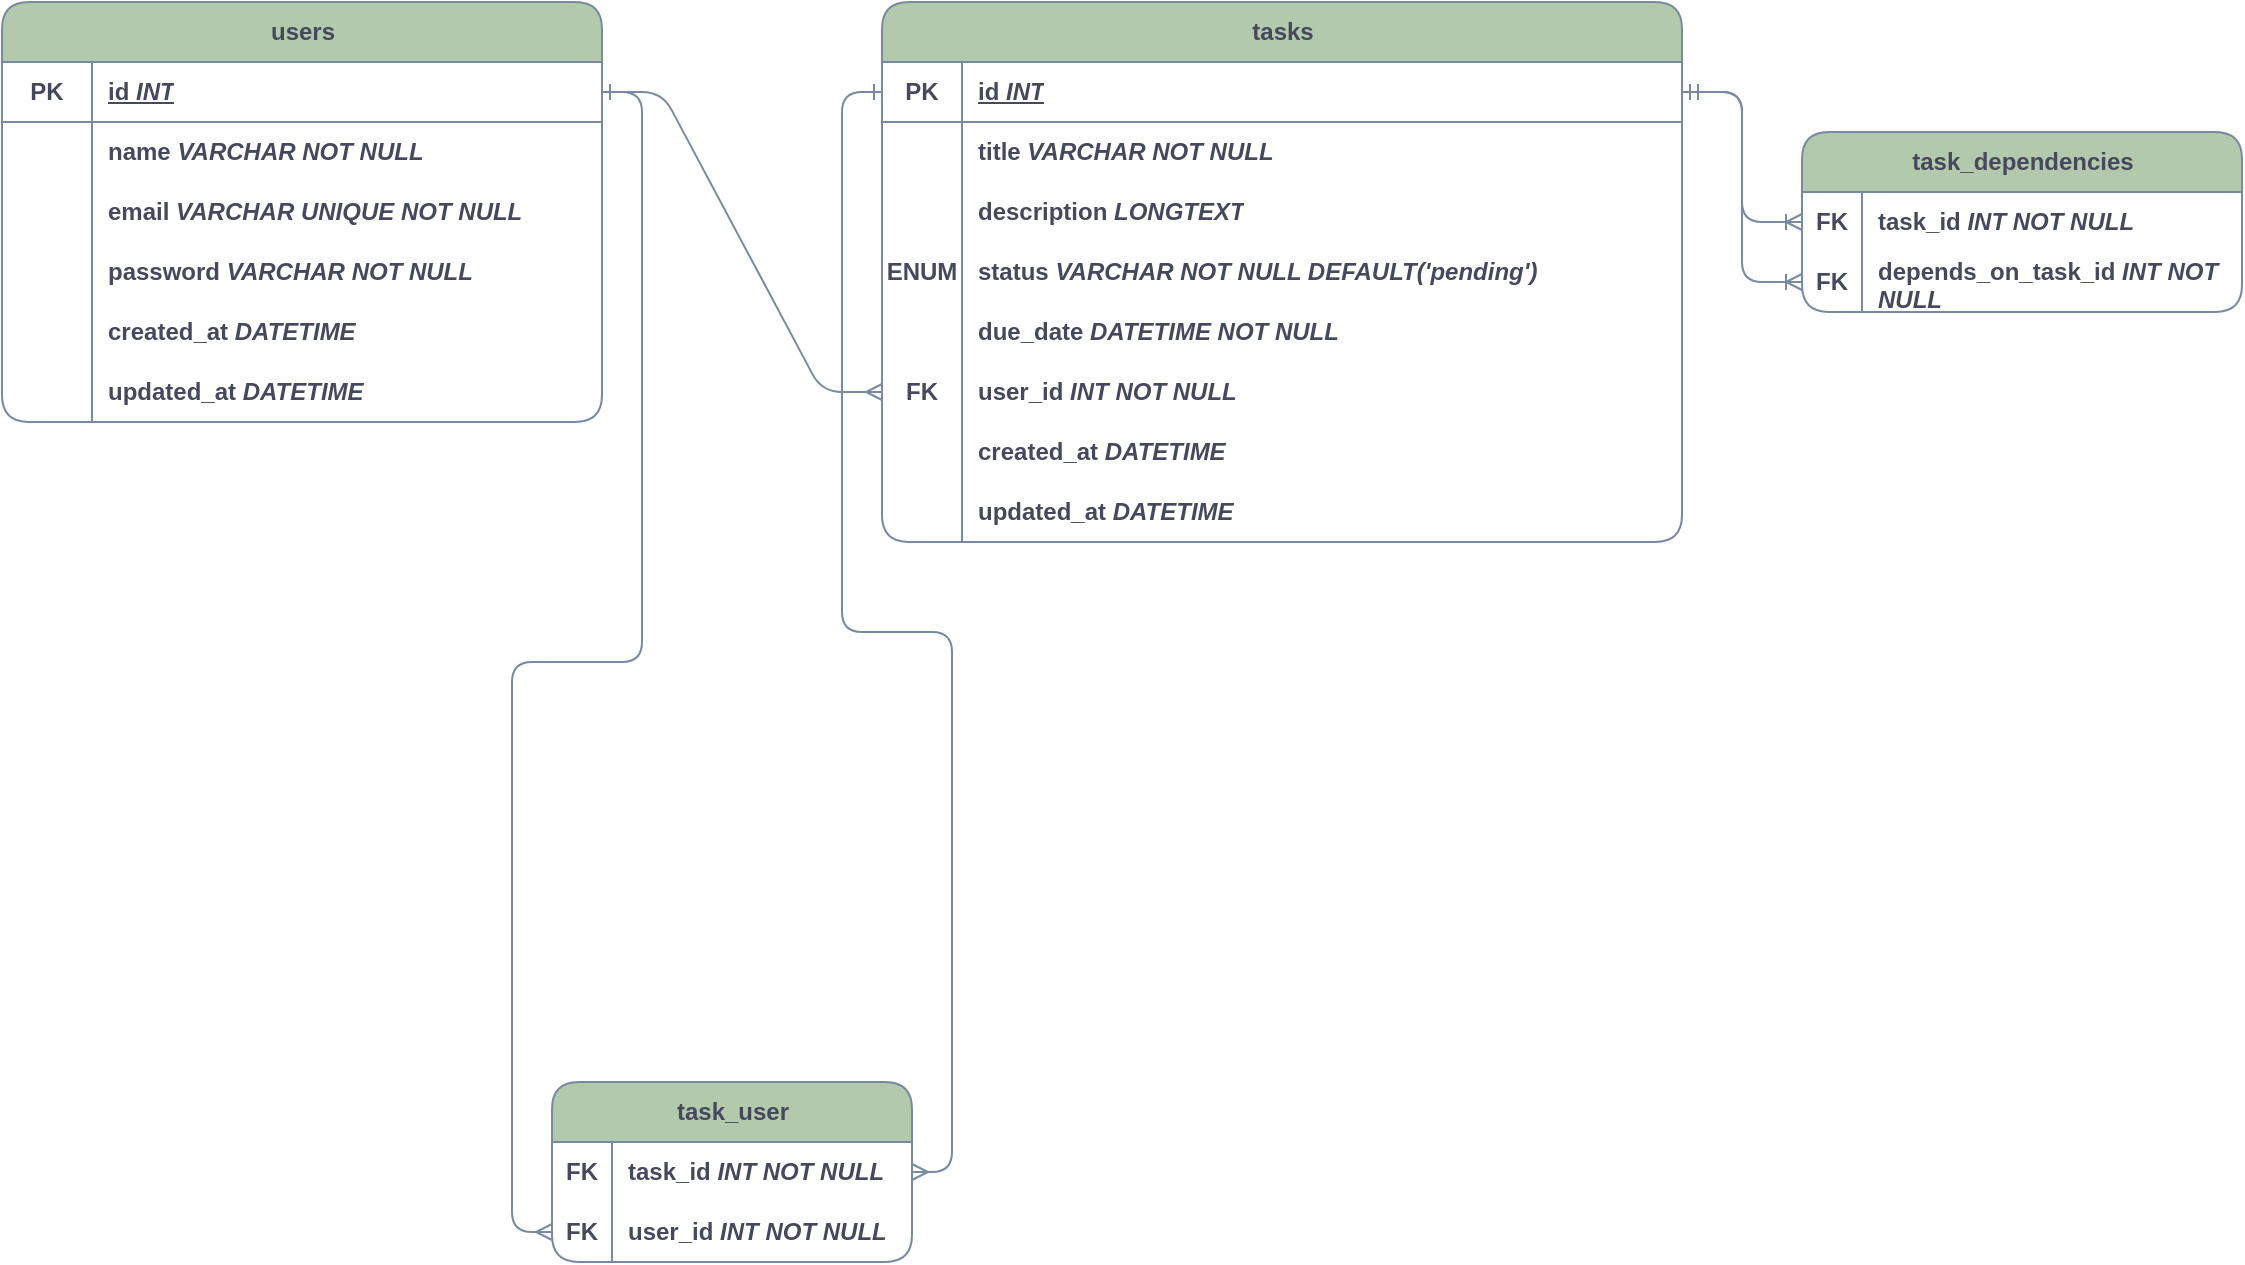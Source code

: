 <mxfile>
    <diagram name="Page-1" id="SqR4hVccXnrO5Ntym3z0">
        <mxGraphModel dx="1832" dy="487" grid="1" gridSize="10" guides="1" tooltips="1" connect="1" arrows="1" fold="1" page="1" pageScale="1" pageWidth="850" pageHeight="1100" math="0" shadow="0" adaptiveColors="auto">
            <root>
                <mxCell id="0"/>
                <mxCell id="1" parent="0"/>
                <mxCell id="v2qOSe7IETi9uTHpI6vr-11" value="users" style="shape=table;startSize=30;container=1;collapsible=1;childLayout=tableLayout;fixedRows=1;rowLines=0;fontStyle=1;align=center;resizeLast=1;html=1;fillColor=#B2C9AB;fontColor=#46495D;strokeColor=#788AA3;movable=1;resizable=1;rotatable=1;deletable=1;editable=1;locked=0;connectable=1;labelBackgroundColor=none;rounded=1;" parent="1" vertex="1">
                    <mxGeometry x="-30" y="60" width="300" height="210" as="geometry">
                        <mxRectangle x="245" y="110" width="70" height="30" as="alternateBounds"/>
                    </mxGeometry>
                </mxCell>
                <mxCell id="v2qOSe7IETi9uTHpI6vr-12" value="" style="shape=tableRow;horizontal=0;startSize=0;swimlaneHead=0;swimlaneBody=0;collapsible=0;dropTarget=0;points=[[0,0.5],[1,0.5]];portConstraint=eastwest;top=0;left=0;right=0;bottom=1;fillColor=none;labelBackgroundColor=none;strokeColor=#788AA3;fontColor=#46495D;rounded=1;" parent="v2qOSe7IETi9uTHpI6vr-11" vertex="1">
                    <mxGeometry y="30" width="300" height="30" as="geometry"/>
                </mxCell>
                <mxCell id="v2qOSe7IETi9uTHpI6vr-13" value="PK" style="shape=partialRectangle;connectable=0;top=0;left=0;bottom=0;right=0;fontStyle=1;overflow=hidden;whiteSpace=wrap;html=1;fillColor=none;labelBackgroundColor=none;strokeColor=#788AA3;fontColor=#46495D;rounded=1;" parent="v2qOSe7IETi9uTHpI6vr-12" vertex="1">
                    <mxGeometry width="45" height="30" as="geometry">
                        <mxRectangle width="45" height="30" as="alternateBounds"/>
                    </mxGeometry>
                </mxCell>
                <mxCell id="v2qOSe7IETi9uTHpI6vr-14" value="id &lt;i&gt;INT&lt;/i&gt;" style="shape=partialRectangle;connectable=0;top=0;left=0;bottom=0;right=0;align=left;spacingLeft=6;fontStyle=5;overflow=hidden;whiteSpace=wrap;html=1;fillColor=none;labelBackgroundColor=none;strokeColor=#788AA3;fontColor=#46495D;rounded=1;" parent="v2qOSe7IETi9uTHpI6vr-12" vertex="1">
                    <mxGeometry x="45" width="255" height="30" as="geometry">
                        <mxRectangle width="255" height="30" as="alternateBounds"/>
                    </mxGeometry>
                </mxCell>
                <mxCell id="v2qOSe7IETi9uTHpI6vr-18" value="" style="shape=tableRow;horizontal=0;startSize=0;swimlaneHead=0;swimlaneBody=0;collapsible=0;dropTarget=0;points=[[0,0.5],[1,0.5]];portConstraint=eastwest;top=0;left=0;right=0;bottom=0;fillColor=none;labelBackgroundColor=none;strokeColor=#788AA3;fontColor=#46495D;rounded=1;" parent="v2qOSe7IETi9uTHpI6vr-11" vertex="1">
                    <mxGeometry y="60" width="300" height="30" as="geometry"/>
                </mxCell>
                <mxCell id="v2qOSe7IETi9uTHpI6vr-19" value="" style="shape=partialRectangle;connectable=0;top=0;left=0;bottom=0;right=0;editable=1;overflow=hidden;whiteSpace=wrap;html=1;fillColor=none;labelBackgroundColor=none;strokeColor=#788AA3;fontColor=#46495D;rounded=1;" parent="v2qOSe7IETi9uTHpI6vr-18" vertex="1">
                    <mxGeometry width="45" height="30" as="geometry">
                        <mxRectangle width="45" height="30" as="alternateBounds"/>
                    </mxGeometry>
                </mxCell>
                <mxCell id="v2qOSe7IETi9uTHpI6vr-20" value="&lt;b&gt;name &lt;i&gt;VARCHAR&amp;nbsp;&lt;/i&gt;&lt;/b&gt;&lt;b&gt;&lt;i&gt;NOT NULL&lt;/i&gt;&lt;/b&gt;" style="shape=partialRectangle;connectable=0;top=0;left=0;bottom=0;right=0;align=left;spacingLeft=6;overflow=hidden;whiteSpace=wrap;html=1;fillColor=none;labelBackgroundColor=none;strokeColor=#788AA3;fontColor=#46495D;rounded=1;" parent="v2qOSe7IETi9uTHpI6vr-18" vertex="1">
                    <mxGeometry x="45" width="255" height="30" as="geometry">
                        <mxRectangle width="255" height="30" as="alternateBounds"/>
                    </mxGeometry>
                </mxCell>
                <mxCell id="lDoZbxkFsc1NyXWsAPCS-1" style="shape=tableRow;horizontal=0;startSize=0;swimlaneHead=0;swimlaneBody=0;collapsible=0;dropTarget=0;points=[[0,0.5],[1,0.5]];portConstraint=eastwest;top=0;left=0;right=0;bottom=0;fillColor=none;labelBackgroundColor=none;strokeColor=#788AA3;fontColor=#46495D;rounded=1;" parent="v2qOSe7IETi9uTHpI6vr-11" vertex="1">
                    <mxGeometry y="90" width="300" height="30" as="geometry"/>
                </mxCell>
                <mxCell id="lDoZbxkFsc1NyXWsAPCS-2" style="shape=partialRectangle;connectable=0;top=0;left=0;bottom=0;right=0;editable=1;overflow=hidden;whiteSpace=wrap;html=1;fillColor=none;labelBackgroundColor=none;strokeColor=#788AA3;fontColor=#46495D;rounded=1;" parent="lDoZbxkFsc1NyXWsAPCS-1" vertex="1">
                    <mxGeometry width="45" height="30" as="geometry">
                        <mxRectangle width="45" height="30" as="alternateBounds"/>
                    </mxGeometry>
                </mxCell>
                <mxCell id="lDoZbxkFsc1NyXWsAPCS-3" value="&lt;b&gt;email &lt;i&gt;VARCHAR UNIQUE&amp;nbsp;&lt;/i&gt;&lt;/b&gt;&lt;b&gt;&lt;i&gt;NOT NULL&lt;/i&gt;&lt;/b&gt;" style="shape=partialRectangle;connectable=0;top=0;left=0;bottom=0;right=0;align=left;spacingLeft=6;overflow=hidden;whiteSpace=wrap;html=1;fillColor=none;labelBackgroundColor=none;strokeColor=#788AA3;fontColor=#46495D;rounded=1;" parent="lDoZbxkFsc1NyXWsAPCS-1" vertex="1">
                    <mxGeometry x="45" width="255" height="30" as="geometry">
                        <mxRectangle width="255" height="30" as="alternateBounds"/>
                    </mxGeometry>
                </mxCell>
                <mxCell id="v2qOSe7IETi9uTHpI6vr-68" style="shape=tableRow;horizontal=0;startSize=0;swimlaneHead=0;swimlaneBody=0;collapsible=0;dropTarget=0;points=[[0,0.5],[1,0.5]];portConstraint=eastwest;top=0;left=0;right=0;bottom=0;fillColor=none;labelBackgroundColor=none;strokeColor=#788AA3;fontColor=#46495D;rounded=1;" parent="v2qOSe7IETi9uTHpI6vr-11" vertex="1">
                    <mxGeometry y="120" width="300" height="30" as="geometry"/>
                </mxCell>
                <mxCell id="v2qOSe7IETi9uTHpI6vr-69" style="shape=partialRectangle;connectable=0;top=0;left=0;bottom=0;right=0;editable=1;overflow=hidden;whiteSpace=wrap;html=1;fillColor=none;labelBackgroundColor=none;strokeColor=#788AA3;fontColor=#46495D;rounded=1;" parent="v2qOSe7IETi9uTHpI6vr-68" vertex="1">
                    <mxGeometry width="45" height="30" as="geometry">
                        <mxRectangle width="45" height="30" as="alternateBounds"/>
                    </mxGeometry>
                </mxCell>
                <mxCell id="v2qOSe7IETi9uTHpI6vr-70" value="&lt;b&gt;password &lt;i&gt;VARCHAR&amp;nbsp;&lt;/i&gt;&lt;/b&gt;&lt;b&gt;&lt;i&gt;NOT NULL&lt;/i&gt;&lt;/b&gt;" style="shape=partialRectangle;connectable=0;top=0;left=0;bottom=0;right=0;align=left;spacingLeft=6;overflow=hidden;whiteSpace=wrap;html=1;fillColor=none;labelBackgroundColor=none;strokeColor=#788AA3;fontColor=#46495D;rounded=1;" parent="v2qOSe7IETi9uTHpI6vr-68" vertex="1">
                    <mxGeometry x="45" width="255" height="30" as="geometry">
                        <mxRectangle width="255" height="30" as="alternateBounds"/>
                    </mxGeometry>
                </mxCell>
                <mxCell id="v2qOSe7IETi9uTHpI6vr-71" style="shape=tableRow;horizontal=0;startSize=0;swimlaneHead=0;swimlaneBody=0;collapsible=0;dropTarget=0;points=[[0,0.5],[1,0.5]];portConstraint=eastwest;top=0;left=0;right=0;bottom=0;fillColor=none;labelBackgroundColor=none;strokeColor=#788AA3;fontColor=#46495D;rounded=1;" parent="v2qOSe7IETi9uTHpI6vr-11" vertex="1">
                    <mxGeometry y="150" width="300" height="30" as="geometry"/>
                </mxCell>
                <mxCell id="v2qOSe7IETi9uTHpI6vr-72" style="shape=partialRectangle;connectable=0;top=0;left=0;bottom=0;right=0;editable=1;overflow=hidden;whiteSpace=wrap;html=1;fillColor=none;labelBackgroundColor=none;strokeColor=#788AA3;fontColor=#46495D;rounded=1;" parent="v2qOSe7IETi9uTHpI6vr-71" vertex="1">
                    <mxGeometry width="45" height="30" as="geometry">
                        <mxRectangle width="45" height="30" as="alternateBounds"/>
                    </mxGeometry>
                </mxCell>
                <mxCell id="v2qOSe7IETi9uTHpI6vr-73" value="&lt;b&gt;created_at &lt;i&gt;DATETIME&lt;/i&gt;&lt;/b&gt;" style="shape=partialRectangle;connectable=0;top=0;left=0;bottom=0;right=0;align=left;spacingLeft=6;overflow=hidden;whiteSpace=wrap;html=1;fillColor=none;labelBackgroundColor=none;strokeColor=#788AA3;fontColor=#46495D;rounded=1;" parent="v2qOSe7IETi9uTHpI6vr-71" vertex="1">
                    <mxGeometry x="45" width="255" height="30" as="geometry">
                        <mxRectangle width="255" height="30" as="alternateBounds"/>
                    </mxGeometry>
                </mxCell>
                <mxCell id="v2qOSe7IETi9uTHpI6vr-74" style="shape=tableRow;horizontal=0;startSize=0;swimlaneHead=0;swimlaneBody=0;collapsible=0;dropTarget=0;points=[[0,0.5],[1,0.5]];portConstraint=eastwest;top=0;left=0;right=0;bottom=0;fillColor=none;labelBackgroundColor=none;strokeColor=#788AA3;fontColor=#46495D;rounded=1;" parent="v2qOSe7IETi9uTHpI6vr-11" vertex="1">
                    <mxGeometry y="180" width="300" height="30" as="geometry"/>
                </mxCell>
                <mxCell id="v2qOSe7IETi9uTHpI6vr-75" style="shape=partialRectangle;connectable=0;top=0;left=0;bottom=0;right=0;editable=1;overflow=hidden;whiteSpace=wrap;html=1;fillColor=none;labelBackgroundColor=none;strokeColor=#788AA3;fontColor=#46495D;rounded=1;" parent="v2qOSe7IETi9uTHpI6vr-74" vertex="1">
                    <mxGeometry width="45" height="30" as="geometry">
                        <mxRectangle width="45" height="30" as="alternateBounds"/>
                    </mxGeometry>
                </mxCell>
                <mxCell id="v2qOSe7IETi9uTHpI6vr-76" value="&lt;b&gt;updated_at &lt;i&gt;DATETIME&lt;/i&gt;&lt;/b&gt;" style="shape=partialRectangle;connectable=0;top=0;left=0;bottom=0;right=0;align=left;spacingLeft=6;overflow=hidden;whiteSpace=wrap;html=1;fillColor=none;labelBackgroundColor=none;strokeColor=#788AA3;fontColor=#46495D;rounded=1;" parent="v2qOSe7IETi9uTHpI6vr-74" vertex="1">
                    <mxGeometry x="45" width="255" height="30" as="geometry">
                        <mxRectangle width="255" height="30" as="alternateBounds"/>
                    </mxGeometry>
                </mxCell>
                <mxCell id="v2qOSe7IETi9uTHpI6vr-50" value="tasks" style="shape=table;startSize=30;container=1;collapsible=1;childLayout=tableLayout;fixedRows=1;rowLines=0;fontStyle=1;align=center;resizeLast=1;html=1;fillColor=#B2C9AB;fontColor=#46495D;strokeColor=#788AA3;swimlaneLine=1;rounded=1;labelBackgroundColor=none;" parent="1" vertex="1">
                    <mxGeometry x="410" y="60" width="400" height="270" as="geometry"/>
                </mxCell>
                <mxCell id="v2qOSe7IETi9uTHpI6vr-51" value="" style="shape=tableRow;horizontal=0;startSize=0;swimlaneHead=0;swimlaneBody=0;fillColor=none;collapsible=0;dropTarget=0;points=[[0,0.5],[1,0.5]];portConstraint=eastwest;top=0;left=0;right=0;bottom=1;labelBackgroundColor=none;strokeColor=#788AA3;fontColor=#46495D;rounded=1;" parent="v2qOSe7IETi9uTHpI6vr-50" vertex="1">
                    <mxGeometry y="30" width="400" height="30" as="geometry"/>
                </mxCell>
                <mxCell id="v2qOSe7IETi9uTHpI6vr-52" value="PK" style="shape=partialRectangle;connectable=0;fillColor=none;top=0;left=0;bottom=0;right=0;fontStyle=1;overflow=hidden;whiteSpace=wrap;html=1;labelBackgroundColor=none;strokeColor=#788AA3;fontColor=#46495D;rounded=1;" parent="v2qOSe7IETi9uTHpI6vr-51" vertex="1">
                    <mxGeometry width="40" height="30" as="geometry">
                        <mxRectangle width="40" height="30" as="alternateBounds"/>
                    </mxGeometry>
                </mxCell>
                <mxCell id="v2qOSe7IETi9uTHpI6vr-53" value="id &lt;i&gt;INT&lt;/i&gt;" style="shape=partialRectangle;connectable=0;fillColor=none;top=0;left=0;bottom=0;right=0;align=left;spacingLeft=6;fontStyle=5;overflow=hidden;whiteSpace=wrap;html=1;labelBackgroundColor=none;strokeColor=#788AA3;fontColor=#46495D;rounded=1;" parent="v2qOSe7IETi9uTHpI6vr-51" vertex="1">
                    <mxGeometry x="40" width="360" height="30" as="geometry">
                        <mxRectangle width="360" height="30" as="alternateBounds"/>
                    </mxGeometry>
                </mxCell>
                <mxCell id="v2qOSe7IETi9uTHpI6vr-54" value="" style="shape=tableRow;horizontal=0;startSize=0;swimlaneHead=0;swimlaneBody=0;fillColor=none;collapsible=0;dropTarget=0;points=[[0,0.5],[1,0.5]];portConstraint=eastwest;top=0;left=0;right=0;bottom=0;labelBackgroundColor=none;strokeColor=#788AA3;fontColor=#46495D;rounded=1;" parent="v2qOSe7IETi9uTHpI6vr-50" vertex="1">
                    <mxGeometry y="60" width="400" height="30" as="geometry"/>
                </mxCell>
                <mxCell id="v2qOSe7IETi9uTHpI6vr-55" value="" style="shape=partialRectangle;connectable=0;fillColor=none;top=0;left=0;bottom=0;right=0;editable=1;overflow=hidden;whiteSpace=wrap;html=1;labelBackgroundColor=none;strokeColor=#788AA3;fontColor=#46495D;rounded=1;" parent="v2qOSe7IETi9uTHpI6vr-54" vertex="1">
                    <mxGeometry width="40" height="30" as="geometry">
                        <mxRectangle width="40" height="30" as="alternateBounds"/>
                    </mxGeometry>
                </mxCell>
                <mxCell id="v2qOSe7IETi9uTHpI6vr-56" value="&lt;b&gt;title&amp;nbsp;&lt;i&gt;VARCHAR NOT NULL&lt;/i&gt;&lt;/b&gt;" style="shape=partialRectangle;connectable=0;fillColor=none;top=0;left=0;bottom=0;right=0;align=left;spacingLeft=6;overflow=hidden;whiteSpace=wrap;html=1;labelBackgroundColor=none;strokeColor=#788AA3;fontColor=#46495D;rounded=1;" parent="v2qOSe7IETi9uTHpI6vr-54" vertex="1">
                    <mxGeometry x="40" width="360" height="30" as="geometry">
                        <mxRectangle width="360" height="30" as="alternateBounds"/>
                    </mxGeometry>
                </mxCell>
                <mxCell id="v2qOSe7IETi9uTHpI6vr-57" value="" style="shape=tableRow;horizontal=0;startSize=0;swimlaneHead=0;swimlaneBody=0;fillColor=none;collapsible=0;dropTarget=0;points=[[0,0.5],[1,0.5]];portConstraint=eastwest;top=0;left=0;right=0;bottom=0;labelBackgroundColor=none;strokeColor=#788AA3;fontColor=#46495D;rounded=1;" parent="v2qOSe7IETi9uTHpI6vr-50" vertex="1">
                    <mxGeometry y="90" width="400" height="30" as="geometry"/>
                </mxCell>
                <mxCell id="v2qOSe7IETi9uTHpI6vr-58" value="" style="shape=partialRectangle;connectable=0;fillColor=none;top=0;left=0;bottom=0;right=0;editable=1;overflow=hidden;whiteSpace=wrap;html=1;labelBackgroundColor=none;strokeColor=#788AA3;fontColor=#46495D;rounded=1;" parent="v2qOSe7IETi9uTHpI6vr-57" vertex="1">
                    <mxGeometry width="40" height="30" as="geometry">
                        <mxRectangle width="40" height="30" as="alternateBounds"/>
                    </mxGeometry>
                </mxCell>
                <mxCell id="v2qOSe7IETi9uTHpI6vr-59" value="&lt;span&gt;description &lt;i&gt;LONGTEXT&lt;/i&gt;&lt;/span&gt;" style="shape=partialRectangle;connectable=0;fillColor=none;top=0;left=0;bottom=0;right=0;align=left;spacingLeft=6;overflow=hidden;whiteSpace=wrap;html=1;fontStyle=1;labelBackgroundColor=none;strokeColor=#788AA3;fontColor=#46495D;rounded=1;" parent="v2qOSe7IETi9uTHpI6vr-57" vertex="1">
                    <mxGeometry x="40" width="360" height="30" as="geometry">
                        <mxRectangle width="360" height="30" as="alternateBounds"/>
                    </mxGeometry>
                </mxCell>
                <mxCell id="v2qOSe7IETi9uTHpI6vr-60" value="" style="shape=tableRow;horizontal=0;startSize=0;swimlaneHead=0;swimlaneBody=0;fillColor=none;collapsible=0;dropTarget=0;points=[[0,0.5],[1,0.5]];portConstraint=eastwest;top=0;left=0;right=0;bottom=0;labelBackgroundColor=none;strokeColor=#788AA3;fontColor=#46495D;rounded=1;" parent="v2qOSe7IETi9uTHpI6vr-50" vertex="1">
                    <mxGeometry y="120" width="400" height="30" as="geometry"/>
                </mxCell>
                <mxCell id="v2qOSe7IETi9uTHpI6vr-61" value="&lt;b&gt;ENUM&lt;/b&gt;" style="shape=partialRectangle;connectable=0;fillColor=none;top=0;left=0;bottom=0;right=0;editable=1;overflow=hidden;whiteSpace=wrap;html=1;labelBackgroundColor=none;strokeColor=#788AA3;fontColor=#46495D;rounded=1;" parent="v2qOSe7IETi9uTHpI6vr-60" vertex="1">
                    <mxGeometry width="40" height="30" as="geometry">
                        <mxRectangle width="40" height="30" as="alternateBounds"/>
                    </mxGeometry>
                </mxCell>
                <mxCell id="v2qOSe7IETi9uTHpI6vr-62" value="status &lt;i&gt;VARCHAR&amp;nbsp;&lt;/i&gt;&lt;b&gt;&lt;i&gt;NOT NULL DEFAULT(&#39;pending&#39;)&lt;/i&gt;&lt;/b&gt;" style="shape=partialRectangle;connectable=0;fillColor=none;top=0;left=0;bottom=0;right=0;align=left;spacingLeft=6;overflow=hidden;whiteSpace=wrap;html=1;fontStyle=1;labelBackgroundColor=none;strokeColor=#788AA3;fontColor=#46495D;rounded=1;" parent="v2qOSe7IETi9uTHpI6vr-60" vertex="1">
                    <mxGeometry x="40" width="360" height="30" as="geometry">
                        <mxRectangle width="360" height="30" as="alternateBounds"/>
                    </mxGeometry>
                </mxCell>
                <mxCell id="6fbxO0yrf5QJ-n1InBkR-19" style="shape=tableRow;horizontal=0;startSize=0;swimlaneHead=0;swimlaneBody=0;fillColor=none;collapsible=0;dropTarget=0;points=[[0,0.5],[1,0.5]];portConstraint=eastwest;top=0;left=0;right=0;bottom=0;labelBackgroundColor=none;strokeColor=#788AA3;fontColor=#46495D;rounded=1;" parent="v2qOSe7IETi9uTHpI6vr-50" vertex="1">
                    <mxGeometry y="150" width="400" height="30" as="geometry"/>
                </mxCell>
                <mxCell id="6fbxO0yrf5QJ-n1InBkR-20" style="shape=partialRectangle;connectable=0;fillColor=none;top=0;left=0;bottom=0;right=0;editable=1;overflow=hidden;whiteSpace=wrap;html=1;labelBackgroundColor=none;strokeColor=#788AA3;fontColor=#46495D;rounded=1;" parent="6fbxO0yrf5QJ-n1InBkR-19" vertex="1">
                    <mxGeometry width="40" height="30" as="geometry">
                        <mxRectangle width="40" height="30" as="alternateBounds"/>
                    </mxGeometry>
                </mxCell>
                <mxCell id="6fbxO0yrf5QJ-n1InBkR-21" value="due_date &lt;i&gt;DATETIME&amp;nbsp;&lt;/i&gt;&lt;b&gt;&lt;i&gt;NOT NULL&lt;/i&gt;&lt;/b&gt;" style="shape=partialRectangle;connectable=0;fillColor=none;top=0;left=0;bottom=0;right=0;align=left;spacingLeft=6;overflow=hidden;whiteSpace=wrap;html=1;fontStyle=1;labelBackgroundColor=none;strokeColor=#788AA3;fontColor=#46495D;rounded=1;" parent="6fbxO0yrf5QJ-n1InBkR-19" vertex="1">
                    <mxGeometry x="40" width="360" height="30" as="geometry">
                        <mxRectangle width="360" height="30" as="alternateBounds"/>
                    </mxGeometry>
                </mxCell>
                <mxCell id="v2qOSe7IETi9uTHpI6vr-64" style="shape=tableRow;horizontal=0;startSize=0;swimlaneHead=0;swimlaneBody=0;fillColor=none;collapsible=0;dropTarget=0;points=[[0,0.5],[1,0.5]];portConstraint=eastwest;top=0;left=0;right=0;bottom=0;labelBackgroundColor=none;strokeColor=#788AA3;fontColor=#46495D;rounded=1;" parent="v2qOSe7IETi9uTHpI6vr-50" vertex="1">
                    <mxGeometry y="180" width="400" height="30" as="geometry"/>
                </mxCell>
                <mxCell id="v2qOSe7IETi9uTHpI6vr-65" value="&lt;b&gt;FK&lt;/b&gt;" style="shape=partialRectangle;connectable=0;fillColor=none;top=0;left=0;bottom=0;right=0;editable=1;overflow=hidden;whiteSpace=wrap;html=1;labelBackgroundColor=none;strokeColor=#788AA3;fontColor=#46495D;rounded=1;" parent="v2qOSe7IETi9uTHpI6vr-64" vertex="1">
                    <mxGeometry width="40" height="30" as="geometry">
                        <mxRectangle width="40" height="30" as="alternateBounds"/>
                    </mxGeometry>
                </mxCell>
                <mxCell id="v2qOSe7IETi9uTHpI6vr-66" value="user_id &lt;i style=&quot;&quot;&gt;INT&lt;/i&gt;&amp;nbsp;&lt;b&gt;&lt;i&gt;NOT NULL&lt;/i&gt;&lt;/b&gt;" style="shape=partialRectangle;connectable=0;fillColor=none;top=0;left=0;bottom=0;right=0;align=left;spacingLeft=6;overflow=hidden;whiteSpace=wrap;html=1;fontStyle=1;labelBackgroundColor=none;strokeColor=#788AA3;fontColor=#46495D;rounded=1;" parent="v2qOSe7IETi9uTHpI6vr-64" vertex="1">
                    <mxGeometry x="40" width="360" height="30" as="geometry">
                        <mxRectangle width="360" height="30" as="alternateBounds"/>
                    </mxGeometry>
                </mxCell>
                <mxCell id="v2qOSe7IETi9uTHpI6vr-79" style="shape=tableRow;horizontal=0;startSize=0;swimlaneHead=0;swimlaneBody=0;fillColor=none;collapsible=0;dropTarget=0;points=[[0,0.5],[1,0.5]];portConstraint=eastwest;top=0;left=0;right=0;bottom=0;labelBackgroundColor=none;strokeColor=#788AA3;fontColor=#46495D;rounded=1;" parent="v2qOSe7IETi9uTHpI6vr-50" vertex="1">
                    <mxGeometry y="210" width="400" height="30" as="geometry"/>
                </mxCell>
                <mxCell id="v2qOSe7IETi9uTHpI6vr-80" style="shape=partialRectangle;connectable=0;fillColor=none;top=0;left=0;bottom=0;right=0;editable=1;overflow=hidden;whiteSpace=wrap;html=1;labelBackgroundColor=none;strokeColor=#788AA3;fontColor=#46495D;rounded=1;" parent="v2qOSe7IETi9uTHpI6vr-79" vertex="1">
                    <mxGeometry width="40" height="30" as="geometry">
                        <mxRectangle width="40" height="30" as="alternateBounds"/>
                    </mxGeometry>
                </mxCell>
                <mxCell id="v2qOSe7IETi9uTHpI6vr-81" value="&lt;b&gt;created_at&amp;nbsp;&lt;i&gt;DATETIME&lt;/i&gt;&lt;/b&gt;" style="shape=partialRectangle;connectable=0;fillColor=none;top=0;left=0;bottom=0;right=0;align=left;spacingLeft=6;overflow=hidden;whiteSpace=wrap;html=1;fontStyle=1;labelBackgroundColor=none;strokeColor=#788AA3;fontColor=#46495D;rounded=1;" parent="v2qOSe7IETi9uTHpI6vr-79" vertex="1">
                    <mxGeometry x="40" width="360" height="30" as="geometry">
                        <mxRectangle width="360" height="30" as="alternateBounds"/>
                    </mxGeometry>
                </mxCell>
                <mxCell id="v2qOSe7IETi9uTHpI6vr-82" style="shape=tableRow;horizontal=0;startSize=0;swimlaneHead=0;swimlaneBody=0;fillColor=none;collapsible=0;dropTarget=0;points=[[0,0.5],[1,0.5]];portConstraint=eastwest;top=0;left=0;right=0;bottom=0;labelBackgroundColor=none;strokeColor=#788AA3;fontColor=#46495D;rounded=1;" parent="v2qOSe7IETi9uTHpI6vr-50" vertex="1">
                    <mxGeometry y="240" width="400" height="30" as="geometry"/>
                </mxCell>
                <mxCell id="v2qOSe7IETi9uTHpI6vr-83" style="shape=partialRectangle;connectable=0;fillColor=none;top=0;left=0;bottom=0;right=0;editable=1;overflow=hidden;whiteSpace=wrap;html=1;labelBackgroundColor=none;strokeColor=#788AA3;fontColor=#46495D;rounded=1;" parent="v2qOSe7IETi9uTHpI6vr-82" vertex="1">
                    <mxGeometry width="40" height="30" as="geometry">
                        <mxRectangle width="40" height="30" as="alternateBounds"/>
                    </mxGeometry>
                </mxCell>
                <mxCell id="v2qOSe7IETi9uTHpI6vr-84" value="&lt;b&gt;updated_at&amp;nbsp;&lt;i&gt;DATETIME&lt;/i&gt;&lt;/b&gt;" style="shape=partialRectangle;connectable=0;fillColor=none;top=0;left=0;bottom=0;right=0;align=left;spacingLeft=6;overflow=hidden;whiteSpace=wrap;html=1;fontStyle=1;labelBackgroundColor=none;strokeColor=#788AA3;fontColor=#46495D;rounded=1;" parent="v2qOSe7IETi9uTHpI6vr-82" vertex="1">
                    <mxGeometry x="40" width="360" height="30" as="geometry">
                        <mxRectangle width="360" height="30" as="alternateBounds"/>
                    </mxGeometry>
                </mxCell>
                <mxCell id="v2qOSe7IETi9uTHpI6vr-67" style="edgeStyle=entityRelationEdgeStyle;rounded=1;orthogonalLoop=1;jettySize=auto;html=1;entryX=0;entryY=0.5;entryDx=0;entryDy=0;startArrow=ERone;startFill=0;endArrow=ERmany;endFill=0;labelBackgroundColor=none;strokeColor=#788AA3;fontColor=default;exitX=1;exitY=0.5;exitDx=0;exitDy=0;" parent="1" source="v2qOSe7IETi9uTHpI6vr-12" target="v2qOSe7IETi9uTHpI6vr-64" edge="1">
                    <mxGeometry relative="1" as="geometry">
                        <mxPoint x="225" y="70" as="sourcePoint"/>
                        <mxPoint x="410" y="180" as="targetPoint"/>
                    </mxGeometry>
                </mxCell>
                <mxCell id="v2qOSe7IETi9uTHpI6vr-85" style="shape=tableRow;horizontal=0;startSize=0;swimlaneHead=0;swimlaneBody=0;collapsible=0;dropTarget=0;points=[[0,0.5],[1,0.5]];portConstraint=eastwest;top=0;left=0;right=0;bottom=0;fillColor=none;labelBackgroundColor=none;strokeColor=#788AA3;fontColor=#46495D;rounded=1;" parent="1" vertex="1">
                    <mxGeometry x="450" y="230" width="240" height="30" as="geometry"/>
                </mxCell>
                <mxCell id="v2qOSe7IETi9uTHpI6vr-86" style="shape=partialRectangle;connectable=0;top=0;left=0;bottom=0;right=0;editable=1;overflow=hidden;whiteSpace=wrap;html=1;fillColor=none;labelBackgroundColor=none;strokeColor=#788AA3;fontColor=#46495D;rounded=1;" parent="v2qOSe7IETi9uTHpI6vr-85" vertex="1">
                    <mxGeometry width="45" height="30" as="geometry">
                        <mxRectangle width="45" height="30" as="alternateBounds"/>
                    </mxGeometry>
                </mxCell>
                <mxCell id="v2qOSe7IETi9uTHpI6vr-88" style="shape=tableRow;horizontal=0;startSize=0;swimlaneHead=0;swimlaneBody=0;collapsible=0;dropTarget=0;points=[[0,0.5],[1,0.5]];portConstraint=eastwest;top=0;left=0;right=0;bottom=0;fillColor=none;labelBackgroundColor=none;strokeColor=#788AA3;fontColor=#46495D;rounded=1;" parent="1" vertex="1">
                    <mxGeometry x="450" y="260" width="240" height="30" as="geometry"/>
                </mxCell>
                <mxCell id="v2qOSe7IETi9uTHpI6vr-89" style="shape=partialRectangle;connectable=0;top=0;left=0;bottom=0;right=0;editable=1;overflow=hidden;whiteSpace=wrap;html=1;fillColor=none;labelBackgroundColor=none;strokeColor=#788AA3;fontColor=#46495D;rounded=1;" parent="v2qOSe7IETi9uTHpI6vr-88" vertex="1">
                    <mxGeometry width="45" height="30" as="geometry">
                        <mxRectangle width="45" height="30" as="alternateBounds"/>
                    </mxGeometry>
                </mxCell>
                <mxCell id="lDoZbxkFsc1NyXWsAPCS-4" value="task_dependencies" style="shape=table;startSize=30;container=1;collapsible=1;childLayout=tableLayout;fixedRows=1;rowLines=0;fontStyle=1;align=center;resizeLast=1;html=1;labelBackgroundColor=none;fillColor=#B2C9AB;strokeColor=#788AA3;fontColor=#46495D;rounded=1;" parent="1" vertex="1">
                    <mxGeometry x="870" y="125" width="220" height="90" as="geometry"/>
                </mxCell>
                <mxCell id="lDoZbxkFsc1NyXWsAPCS-11" value="" style="shape=tableRow;horizontal=0;startSize=0;swimlaneHead=0;swimlaneBody=0;fillColor=none;collapsible=0;dropTarget=0;points=[[0,0.5],[1,0.5]];portConstraint=eastwest;top=0;left=0;right=0;bottom=0;labelBackgroundColor=none;strokeColor=#788AA3;fontColor=#46495D;rounded=1;" parent="lDoZbxkFsc1NyXWsAPCS-4" vertex="1">
                    <mxGeometry y="30" width="220" height="30" as="geometry"/>
                </mxCell>
                <mxCell id="lDoZbxkFsc1NyXWsAPCS-12" value="&lt;b&gt;FK&lt;/b&gt;" style="shape=partialRectangle;connectable=0;fillColor=none;top=0;left=0;bottom=0;right=0;editable=1;overflow=hidden;whiteSpace=wrap;html=1;labelBackgroundColor=none;strokeColor=#788AA3;fontColor=#46495D;rounded=1;" parent="lDoZbxkFsc1NyXWsAPCS-11" vertex="1">
                    <mxGeometry width="30" height="30" as="geometry">
                        <mxRectangle width="30" height="30" as="alternateBounds"/>
                    </mxGeometry>
                </mxCell>
                <mxCell id="lDoZbxkFsc1NyXWsAPCS-13" value="&lt;b&gt;task_id &lt;i&gt;INT&amp;nbsp;&lt;/i&gt;&lt;/b&gt;&lt;b&gt;&lt;i&gt;NOT NULL&lt;/i&gt;&lt;/b&gt;" style="shape=partialRectangle;connectable=0;fillColor=none;top=0;left=0;bottom=0;right=0;align=left;spacingLeft=6;overflow=hidden;whiteSpace=wrap;html=1;labelBackgroundColor=none;strokeColor=#788AA3;fontColor=#46495D;rounded=1;" parent="lDoZbxkFsc1NyXWsAPCS-11" vertex="1">
                    <mxGeometry x="30" width="190" height="30" as="geometry">
                        <mxRectangle width="190" height="30" as="alternateBounds"/>
                    </mxGeometry>
                </mxCell>
                <mxCell id="lDoZbxkFsc1NyXWsAPCS-14" value="" style="shape=tableRow;horizontal=0;startSize=0;swimlaneHead=0;swimlaneBody=0;fillColor=none;collapsible=0;dropTarget=0;points=[[0,0.5],[1,0.5]];portConstraint=eastwest;top=0;left=0;right=0;bottom=0;labelBackgroundColor=none;strokeColor=#788AA3;fontColor=#46495D;rounded=1;" parent="lDoZbxkFsc1NyXWsAPCS-4" vertex="1">
                    <mxGeometry y="60" width="220" height="30" as="geometry"/>
                </mxCell>
                <mxCell id="lDoZbxkFsc1NyXWsAPCS-15" value="&lt;b&gt;FK&lt;/b&gt;" style="shape=partialRectangle;connectable=0;fillColor=none;top=0;left=0;bottom=0;right=0;editable=1;overflow=hidden;whiteSpace=wrap;html=1;labelBackgroundColor=none;strokeColor=#788AA3;fontColor=#46495D;rounded=1;" parent="lDoZbxkFsc1NyXWsAPCS-14" vertex="1">
                    <mxGeometry width="30" height="30" as="geometry">
                        <mxRectangle width="30" height="30" as="alternateBounds"/>
                    </mxGeometry>
                </mxCell>
                <mxCell id="lDoZbxkFsc1NyXWsAPCS-16" value="&lt;b&gt;depends_on_task_id &lt;i&gt;INT&amp;nbsp;&lt;/i&gt;&lt;/b&gt;&lt;b&gt;&lt;i&gt;NOT NULL&lt;/i&gt;&lt;/b&gt;" style="shape=partialRectangle;connectable=0;fillColor=none;top=0;left=0;bottom=0;right=0;align=left;spacingLeft=6;overflow=hidden;whiteSpace=wrap;html=1;labelBackgroundColor=none;strokeColor=#788AA3;fontColor=#46495D;rounded=1;" parent="lDoZbxkFsc1NyXWsAPCS-14" vertex="1">
                    <mxGeometry x="30" width="190" height="30" as="geometry">
                        <mxRectangle width="190" height="30" as="alternateBounds"/>
                    </mxGeometry>
                </mxCell>
                <mxCell id="lDoZbxkFsc1NyXWsAPCS-29" style="edgeStyle=orthogonalEdgeStyle;rounded=1;orthogonalLoop=1;jettySize=auto;html=1;strokeColor=#788AA3;fontColor=default;startArrow=ERmandOne;startFill=0;endArrow=ERoneToMany;endFill=0;curved=0;labelBackgroundColor=none;" parent="1" source="v2qOSe7IETi9uTHpI6vr-51" target="lDoZbxkFsc1NyXWsAPCS-11" edge="1">
                    <mxGeometry relative="1" as="geometry"/>
                </mxCell>
                <mxCell id="lDoZbxkFsc1NyXWsAPCS-30" style="edgeStyle=orthogonalEdgeStyle;rounded=1;orthogonalLoop=1;jettySize=auto;html=1;entryX=0;entryY=0.5;entryDx=0;entryDy=0;strokeColor=#788AA3;fontColor=default;startArrow=ERmandOne;startFill=0;endArrow=ERoneToMany;endFill=0;curved=0;labelBackgroundColor=none;" parent="1" source="v2qOSe7IETi9uTHpI6vr-51" target="lDoZbxkFsc1NyXWsAPCS-14" edge="1">
                    <mxGeometry relative="1" as="geometry"/>
                </mxCell>
                <mxCell id="6fbxO0yrf5QJ-n1InBkR-1" value="task_user" style="shape=table;startSize=30;container=1;collapsible=1;childLayout=tableLayout;fixedRows=1;rowLines=0;fontStyle=1;align=center;resizeLast=1;html=1;labelBackgroundColor=none;fillColor=#B2C9AB;strokeColor=#788AA3;fontColor=#46495D;rounded=1;" parent="1" vertex="1">
                    <mxGeometry x="245" y="600" width="180" height="90" as="geometry"/>
                </mxCell>
                <mxCell id="6fbxO0yrf5QJ-n1InBkR-5" value="" style="shape=tableRow;horizontal=0;startSize=0;swimlaneHead=0;swimlaneBody=0;fillColor=none;collapsible=0;dropTarget=0;points=[[0,0.5],[1,0.5]];portConstraint=eastwest;top=0;left=0;right=0;bottom=0;labelBackgroundColor=none;strokeColor=#788AA3;fontColor=#46495D;rounded=1;" parent="6fbxO0yrf5QJ-n1InBkR-1" vertex="1">
                    <mxGeometry y="30" width="180" height="30" as="geometry"/>
                </mxCell>
                <mxCell id="6fbxO0yrf5QJ-n1InBkR-6" value="&lt;b&gt;FK&lt;/b&gt;" style="shape=partialRectangle;connectable=0;fillColor=none;top=0;left=0;bottom=0;right=0;editable=1;overflow=hidden;whiteSpace=wrap;html=1;labelBackgroundColor=none;strokeColor=#788AA3;fontColor=#46495D;rounded=1;" parent="6fbxO0yrf5QJ-n1InBkR-5" vertex="1">
                    <mxGeometry width="30" height="30" as="geometry">
                        <mxRectangle width="30" height="30" as="alternateBounds"/>
                    </mxGeometry>
                </mxCell>
                <mxCell id="6fbxO0yrf5QJ-n1InBkR-7" value="&lt;b&gt;task_id &lt;i&gt;INT&amp;nbsp;&lt;/i&gt;&lt;/b&gt;&lt;b&gt;&lt;i&gt;NOT NULL&lt;/i&gt;&lt;/b&gt;" style="shape=partialRectangle;connectable=0;fillColor=none;top=0;left=0;bottom=0;right=0;align=left;spacingLeft=6;overflow=hidden;whiteSpace=wrap;html=1;labelBackgroundColor=none;strokeColor=#788AA3;fontColor=#46495D;rounded=1;" parent="6fbxO0yrf5QJ-n1InBkR-5" vertex="1">
                    <mxGeometry x="30" width="150" height="30" as="geometry">
                        <mxRectangle width="150" height="30" as="alternateBounds"/>
                    </mxGeometry>
                </mxCell>
                <mxCell id="6fbxO0yrf5QJ-n1InBkR-8" value="" style="shape=tableRow;horizontal=0;startSize=0;swimlaneHead=0;swimlaneBody=0;fillColor=none;collapsible=0;dropTarget=0;points=[[0,0.5],[1,0.5]];portConstraint=eastwest;top=0;left=0;right=0;bottom=0;labelBackgroundColor=none;strokeColor=#788AA3;fontColor=#46495D;rounded=1;" parent="6fbxO0yrf5QJ-n1InBkR-1" vertex="1">
                    <mxGeometry y="60" width="180" height="30" as="geometry"/>
                </mxCell>
                <mxCell id="6fbxO0yrf5QJ-n1InBkR-9" value="&lt;b&gt;FK&lt;/b&gt;" style="shape=partialRectangle;connectable=0;fillColor=none;top=0;left=0;bottom=0;right=0;editable=1;overflow=hidden;whiteSpace=wrap;html=1;labelBackgroundColor=none;strokeColor=#788AA3;fontColor=#46495D;rounded=1;" parent="6fbxO0yrf5QJ-n1InBkR-8" vertex="1">
                    <mxGeometry width="30" height="30" as="geometry">
                        <mxRectangle width="30" height="30" as="alternateBounds"/>
                    </mxGeometry>
                </mxCell>
                <mxCell id="6fbxO0yrf5QJ-n1InBkR-10" value="&lt;b&gt;user_id &lt;i&gt;INT&amp;nbsp;&lt;/i&gt;&lt;/b&gt;&lt;b&gt;&lt;i&gt;NOT NULL&lt;/i&gt;&lt;/b&gt;" style="shape=partialRectangle;connectable=0;fillColor=none;top=0;left=0;bottom=0;right=0;align=left;spacingLeft=6;overflow=hidden;whiteSpace=wrap;html=1;labelBackgroundColor=none;strokeColor=#788AA3;fontColor=#46495D;rounded=1;" parent="6fbxO0yrf5QJ-n1InBkR-8" vertex="1">
                    <mxGeometry x="30" width="150" height="30" as="geometry">
                        <mxRectangle width="150" height="30" as="alternateBounds"/>
                    </mxGeometry>
                </mxCell>
                <mxCell id="6fbxO0yrf5QJ-n1InBkR-14" style="edgeStyle=orthogonalEdgeStyle;rounded=1;orthogonalLoop=1;jettySize=auto;html=1;entryX=0;entryY=0.5;entryDx=0;entryDy=0;startArrow=ERone;startFill=0;endArrow=ERmany;endFill=0;curved=0;labelBackgroundColor=none;strokeColor=#788AA3;fontColor=default;" parent="1" source="v2qOSe7IETi9uTHpI6vr-12" target="6fbxO0yrf5QJ-n1InBkR-8" edge="1">
                    <mxGeometry relative="1" as="geometry"/>
                </mxCell>
                <mxCell id="6fbxO0yrf5QJ-n1InBkR-15" style="edgeStyle=orthogonalEdgeStyle;rounded=1;orthogonalLoop=1;jettySize=auto;html=1;exitX=0;exitY=0.5;exitDx=0;exitDy=0;entryX=1;entryY=0.5;entryDx=0;entryDy=0;startArrow=ERone;startFill=0;endArrow=ERmany;endFill=0;curved=0;labelBackgroundColor=none;strokeColor=#788AA3;fontColor=default;" parent="1" source="v2qOSe7IETi9uTHpI6vr-51" target="6fbxO0yrf5QJ-n1InBkR-5" edge="1">
                    <mxGeometry relative="1" as="geometry"/>
                </mxCell>
            </root>
        </mxGraphModel>
    </diagram>
</mxfile>
